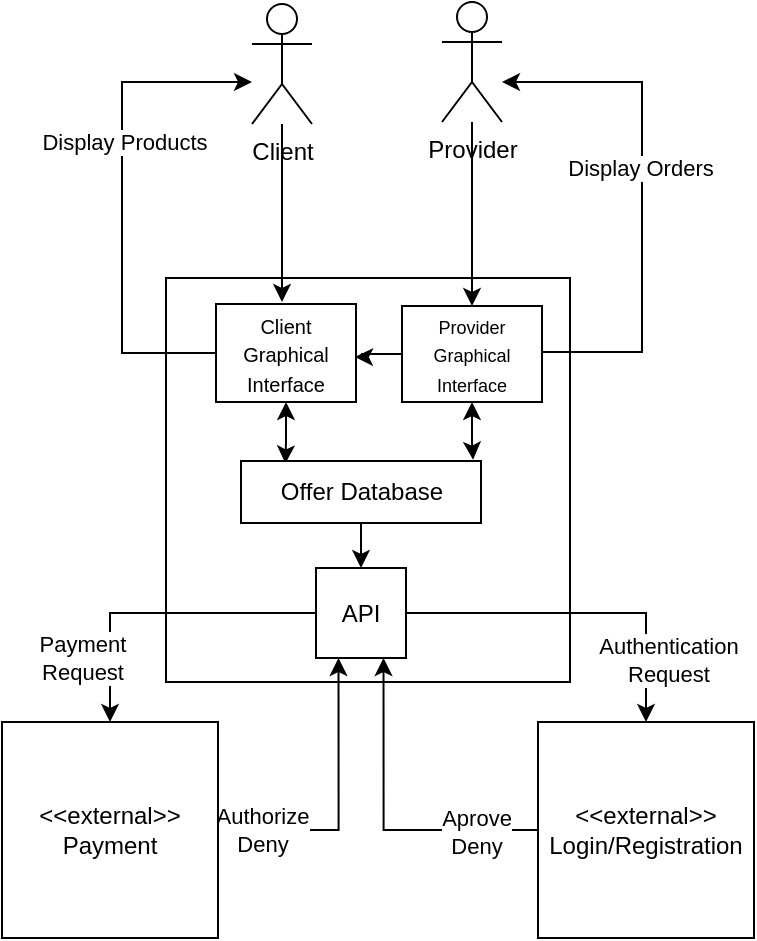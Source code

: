 <mxfile version="19.0.3" type="github">
  <diagram id="sEQqUNNo2czjuSJTAVwh" name="Page-1">
    <mxGraphModel dx="865" dy="447" grid="1" gridSize="10" guides="1" tooltips="1" connect="1" arrows="1" fold="1" page="1" pageScale="1" pageWidth="827" pageHeight="1169" math="0" shadow="0">
      <root>
        <mxCell id="0" />
        <mxCell id="1" parent="0" />
        <mxCell id="0XRb7Jwyh2wc5KVwc6p0-2" value="Provider" style="shape=umlActor;verticalLabelPosition=bottom;verticalAlign=top;html=1;outlineConnect=0;" parent="1" vertex="1">
          <mxGeometry x="350" y="140" width="30" height="60" as="geometry" />
        </mxCell>
        <mxCell id="0XRb7Jwyh2wc5KVwc6p0-8" value="&lt;div align=&quot;center&quot;&gt;&lt;br&gt;&lt;/div&gt;" style="whiteSpace=wrap;html=1;aspect=fixed;align=center;" parent="1" vertex="1">
          <mxGeometry x="212" y="278" width="202" height="202" as="geometry" />
        </mxCell>
        <mxCell id="5KqHmV9YIozL0LBUB5xf-10" style="edgeStyle=orthogonalEdgeStyle;rounded=0;orthogonalLoop=1;jettySize=auto;html=1;" parent="1" source="0XRb7Jwyh2wc5KVwc6p0-7" edge="1">
          <mxGeometry relative="1" as="geometry">
            <mxPoint x="260" y="200" as="sourcePoint" />
            <mxPoint x="270" y="290" as="targetPoint" />
            <Array as="points" />
          </mxGeometry>
        </mxCell>
        <mxCell id="0XRb7Jwyh2wc5KVwc6p0-7" value="Client" style="shape=umlActor;verticalLabelPosition=bottom;verticalAlign=top;html=1;outlineConnect=0;" parent="1" vertex="1">
          <mxGeometry x="255" y="141" width="30" height="60" as="geometry" />
        </mxCell>
        <mxCell id="5KqHmV9YIozL0LBUB5xf-22" style="edgeStyle=orthogonalEdgeStyle;rounded=0;orthogonalLoop=1;jettySize=auto;html=1;entryX=0.75;entryY=1;entryDx=0;entryDy=0;" parent="1" source="0XRb7Jwyh2wc5KVwc6p0-10" target="5KqHmV9YIozL0LBUB5xf-1" edge="1">
          <mxGeometry relative="1" as="geometry" />
        </mxCell>
        <mxCell id="5KqHmV9YIozL0LBUB5xf-24" value="&lt;div&gt;Aprove&lt;/div&gt;&lt;div&gt;Deny&lt;/div&gt;" style="edgeLabel;html=1;align=center;verticalAlign=middle;resizable=0;points=[];" parent="5KqHmV9YIozL0LBUB5xf-22" vertex="1" connectable="0">
          <mxGeometry x="-0.46" y="1" relative="1" as="geometry">
            <mxPoint x="13" as="offset" />
          </mxGeometry>
        </mxCell>
        <mxCell id="0XRb7Jwyh2wc5KVwc6p0-10" value="&lt;div align=&quot;center&quot;&gt;&amp;lt;&amp;lt;external&amp;gt;&amp;gt;&lt;/div&gt;&lt;div align=&quot;center&quot;&gt;Login/Registration&lt;br&gt;&lt;/div&gt;" style="whiteSpace=wrap;html=1;aspect=fixed;align=center;" parent="1" vertex="1">
          <mxGeometry x="398" y="500" width="108" height="108" as="geometry" />
        </mxCell>
        <mxCell id="5KqHmV9YIozL0LBUB5xf-23" style="edgeStyle=orthogonalEdgeStyle;rounded=0;orthogonalLoop=1;jettySize=auto;html=1;entryX=0.25;entryY=1;entryDx=0;entryDy=0;" parent="1" source="0XRb7Jwyh2wc5KVwc6p0-11" target="5KqHmV9YIozL0LBUB5xf-1" edge="1">
          <mxGeometry relative="1" as="geometry" />
        </mxCell>
        <mxCell id="5KqHmV9YIozL0LBUB5xf-25" value="&lt;div&gt;Authorize&lt;/div&gt;&lt;div&gt;Deny&lt;br&gt;&lt;/div&gt;" style="edgeLabel;html=1;align=center;verticalAlign=middle;resizable=0;points=[];" parent="5KqHmV9YIozL0LBUB5xf-23" vertex="1" connectable="0">
          <mxGeometry x="-0.498" relative="1" as="geometry">
            <mxPoint x="-15" as="offset" />
          </mxGeometry>
        </mxCell>
        <mxCell id="0XRb7Jwyh2wc5KVwc6p0-11" value="&lt;div align=&quot;center&quot;&gt;&amp;lt;&amp;lt;external&amp;gt;&amp;gt;&lt;/div&gt;&lt;div align=&quot;center&quot;&gt;Payment&lt;br&gt;&lt;/div&gt;" style="whiteSpace=wrap;html=1;aspect=fixed;align=center;" parent="1" vertex="1">
          <mxGeometry x="130" y="500" width="108" height="108" as="geometry" />
        </mxCell>
        <mxCell id="5KqHmV9YIozL0LBUB5xf-2" style="edgeStyle=orthogonalEdgeStyle;rounded=0;orthogonalLoop=1;jettySize=auto;html=1;entryX=0.5;entryY=0;entryDx=0;entryDy=0;" parent="1" source="5KqHmV9YIozL0LBUB5xf-1" target="0XRb7Jwyh2wc5KVwc6p0-11" edge="1">
          <mxGeometry relative="1" as="geometry" />
        </mxCell>
        <mxCell id="5KqHmV9YIozL0LBUB5xf-20" value="&lt;div&gt;Payment&lt;/div&gt;&lt;div&gt;Request&lt;br&gt;&lt;/div&gt;" style="edgeLabel;html=1;align=center;verticalAlign=middle;resizable=0;points=[];" parent="5KqHmV9YIozL0LBUB5xf-2" vertex="1" connectable="0">
          <mxGeometry x="0.307" y="-3" relative="1" as="geometry">
            <mxPoint x="-11" y="22" as="offset" />
          </mxGeometry>
        </mxCell>
        <mxCell id="5KqHmV9YIozL0LBUB5xf-3" style="edgeStyle=orthogonalEdgeStyle;rounded=0;orthogonalLoop=1;jettySize=auto;html=1;entryX=0.5;entryY=0;entryDx=0;entryDy=0;" parent="1" source="5KqHmV9YIozL0LBUB5xf-1" target="0XRb7Jwyh2wc5KVwc6p0-10" edge="1">
          <mxGeometry relative="1" as="geometry" />
        </mxCell>
        <mxCell id="5KqHmV9YIozL0LBUB5xf-19" value="&lt;div&gt;Authentication&lt;/div&gt;&lt;div&gt;Request&lt;/div&gt;" style="edgeLabel;html=1;align=center;verticalAlign=middle;resizable=0;points=[];" parent="5KqHmV9YIozL0LBUB5xf-3" vertex="1" connectable="0">
          <mxGeometry x="0.354" y="-1" relative="1" as="geometry">
            <mxPoint x="13" y="22" as="offset" />
          </mxGeometry>
        </mxCell>
        <mxCell id="5KqHmV9YIozL0LBUB5xf-1" value="API" style="whiteSpace=wrap;html=1;aspect=fixed;align=center;" parent="1" vertex="1">
          <mxGeometry x="287" y="423" width="45" height="45" as="geometry" />
        </mxCell>
        <mxCell id="5KqHmV9YIozL0LBUB5xf-14" style="edgeStyle=orthogonalEdgeStyle;rounded=0;orthogonalLoop=1;jettySize=auto;html=1;" parent="1" source="5KqHmV9YIozL0LBUB5xf-7" target="0XRb7Jwyh2wc5KVwc6p0-7" edge="1">
          <mxGeometry relative="1" as="geometry">
            <Array as="points">
              <mxPoint x="190" y="315" />
              <mxPoint x="190" y="180" />
            </Array>
          </mxGeometry>
        </mxCell>
        <mxCell id="5KqHmV9YIozL0LBUB5xf-15" value="Display Products" style="edgeLabel;html=1;align=center;verticalAlign=middle;resizable=0;points=[];" parent="5KqHmV9YIozL0LBUB5xf-14" vertex="1" connectable="0">
          <mxGeometry x="0.238" y="-1" relative="1" as="geometry">
            <mxPoint as="offset" />
          </mxGeometry>
        </mxCell>
        <mxCell id="5KqHmV9YIozL0LBUB5xf-28" style="edgeStyle=orthogonalEdgeStyle;rounded=0;orthogonalLoop=1;jettySize=auto;html=1;startArrow=classic;startFill=1;entryX=0.185;entryY=0.039;entryDx=0;entryDy=0;entryPerimeter=0;" parent="1" source="5KqHmV9YIozL0LBUB5xf-7" target="5KqHmV9YIozL0LBUB5xf-27" edge="1">
          <mxGeometry relative="1" as="geometry">
            <mxPoint x="270" y="370" as="targetPoint" />
          </mxGeometry>
        </mxCell>
        <mxCell id="5KqHmV9YIozL0LBUB5xf-7" value="&lt;font style=&quot;font-size: 10px;&quot;&gt;Client Graphical Interface&lt;/font&gt;" style="rounded=0;whiteSpace=wrap;html=1;" parent="1" vertex="1">
          <mxGeometry x="237" y="291" width="70" height="49" as="geometry" />
        </mxCell>
        <mxCell id="5KqHmV9YIozL0LBUB5xf-12" style="edgeStyle=orthogonalEdgeStyle;rounded=0;orthogonalLoop=1;jettySize=auto;html=1;" parent="1" source="5KqHmV9YIozL0LBUB5xf-8" target="0XRb7Jwyh2wc5KVwc6p0-2" edge="1">
          <mxGeometry relative="1" as="geometry">
            <mxPoint x="500" y="180" as="targetPoint" />
            <Array as="points">
              <mxPoint x="450" y="315" />
              <mxPoint x="450" y="180" />
            </Array>
          </mxGeometry>
        </mxCell>
        <mxCell id="5KqHmV9YIozL0LBUB5xf-13" value="Display Orders" style="edgeLabel;html=1;align=center;verticalAlign=middle;resizable=0;points=[];" parent="5KqHmV9YIozL0LBUB5xf-12" vertex="1" connectable="0">
          <mxGeometry x="0.117" y="1" relative="1" as="geometry">
            <mxPoint as="offset" />
          </mxGeometry>
        </mxCell>
        <mxCell id="5KqHmV9YIozL0LBUB5xf-29" style="edgeStyle=orthogonalEdgeStyle;rounded=0;orthogonalLoop=1;jettySize=auto;html=1;entryX=0.967;entryY=-0.022;entryDx=0;entryDy=0;entryPerimeter=0;endArrow=classic;endFill=1;startArrow=classic;startFill=1;" parent="1" source="5KqHmV9YIozL0LBUB5xf-8" target="5KqHmV9YIozL0LBUB5xf-27" edge="1">
          <mxGeometry relative="1" as="geometry" />
        </mxCell>
        <mxCell id="nmTlqVQciV6P7d-cFu-y-1" style="edgeStyle=orthogonalEdgeStyle;rounded=0;orthogonalLoop=1;jettySize=auto;html=1;entryX=0.993;entryY=0.54;entryDx=0;entryDy=0;entryPerimeter=0;" parent="1" source="5KqHmV9YIozL0LBUB5xf-8" target="5KqHmV9YIozL0LBUB5xf-7" edge="1">
          <mxGeometry relative="1" as="geometry" />
        </mxCell>
        <mxCell id="5KqHmV9YIozL0LBUB5xf-8" value="&lt;font style=&quot;font-size: 9px;&quot;&gt;Provider Graphical Interface&lt;/font&gt;" style="rounded=0;whiteSpace=wrap;html=1;" parent="1" vertex="1">
          <mxGeometry x="330" y="292" width="70" height="48" as="geometry" />
        </mxCell>
        <mxCell id="5KqHmV9YIozL0LBUB5xf-11" style="edgeStyle=orthogonalEdgeStyle;rounded=0;orthogonalLoop=1;jettySize=auto;html=1;" parent="1" source="0XRb7Jwyh2wc5KVwc6p0-2" target="5KqHmV9YIozL0LBUB5xf-8" edge="1">
          <mxGeometry relative="1" as="geometry" />
        </mxCell>
        <mxCell id="5KqHmV9YIozL0LBUB5xf-30" style="edgeStyle=orthogonalEdgeStyle;rounded=0;orthogonalLoop=1;jettySize=auto;html=1;entryX=0.5;entryY=0;entryDx=0;entryDy=0;" parent="1" source="5KqHmV9YIozL0LBUB5xf-27" target="5KqHmV9YIozL0LBUB5xf-1" edge="1">
          <mxGeometry relative="1" as="geometry" />
        </mxCell>
        <mxCell id="5KqHmV9YIozL0LBUB5xf-27" value="Offer Database" style="rounded=0;whiteSpace=wrap;html=1;" parent="1" vertex="1">
          <mxGeometry x="249.5" y="369.5" width="120" height="31" as="geometry" />
        </mxCell>
      </root>
    </mxGraphModel>
  </diagram>
</mxfile>
